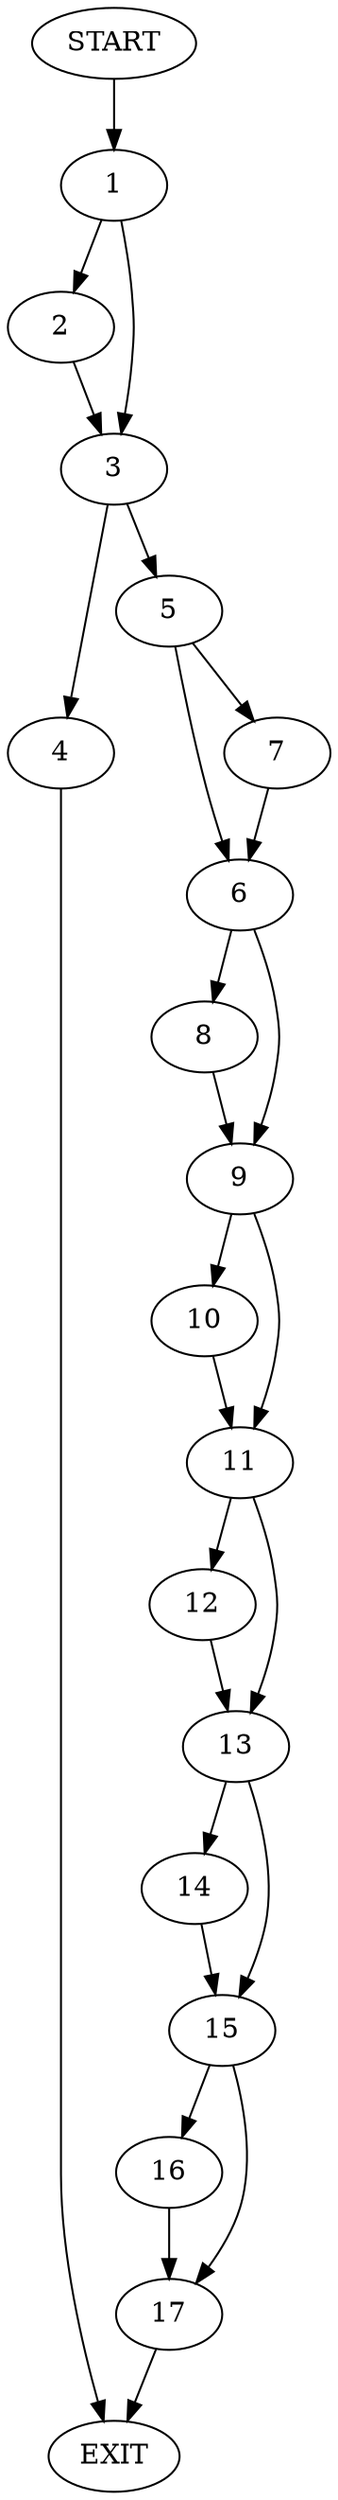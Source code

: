 digraph {
0 [label="START"]
18 [label="EXIT"]
0 -> 1
1 -> 2
1 -> 3
2 -> 3
3 -> 4
3 -> 5
4 -> 18
5 -> 6
5 -> 7
6 -> 8
6 -> 9
7 -> 6
9 -> 10
9 -> 11
8 -> 9
11 -> 12
11 -> 13
10 -> 11
12 -> 13
13 -> 14
13 -> 15
15 -> 16
15 -> 17
14 -> 15
17 -> 18
16 -> 17
}

